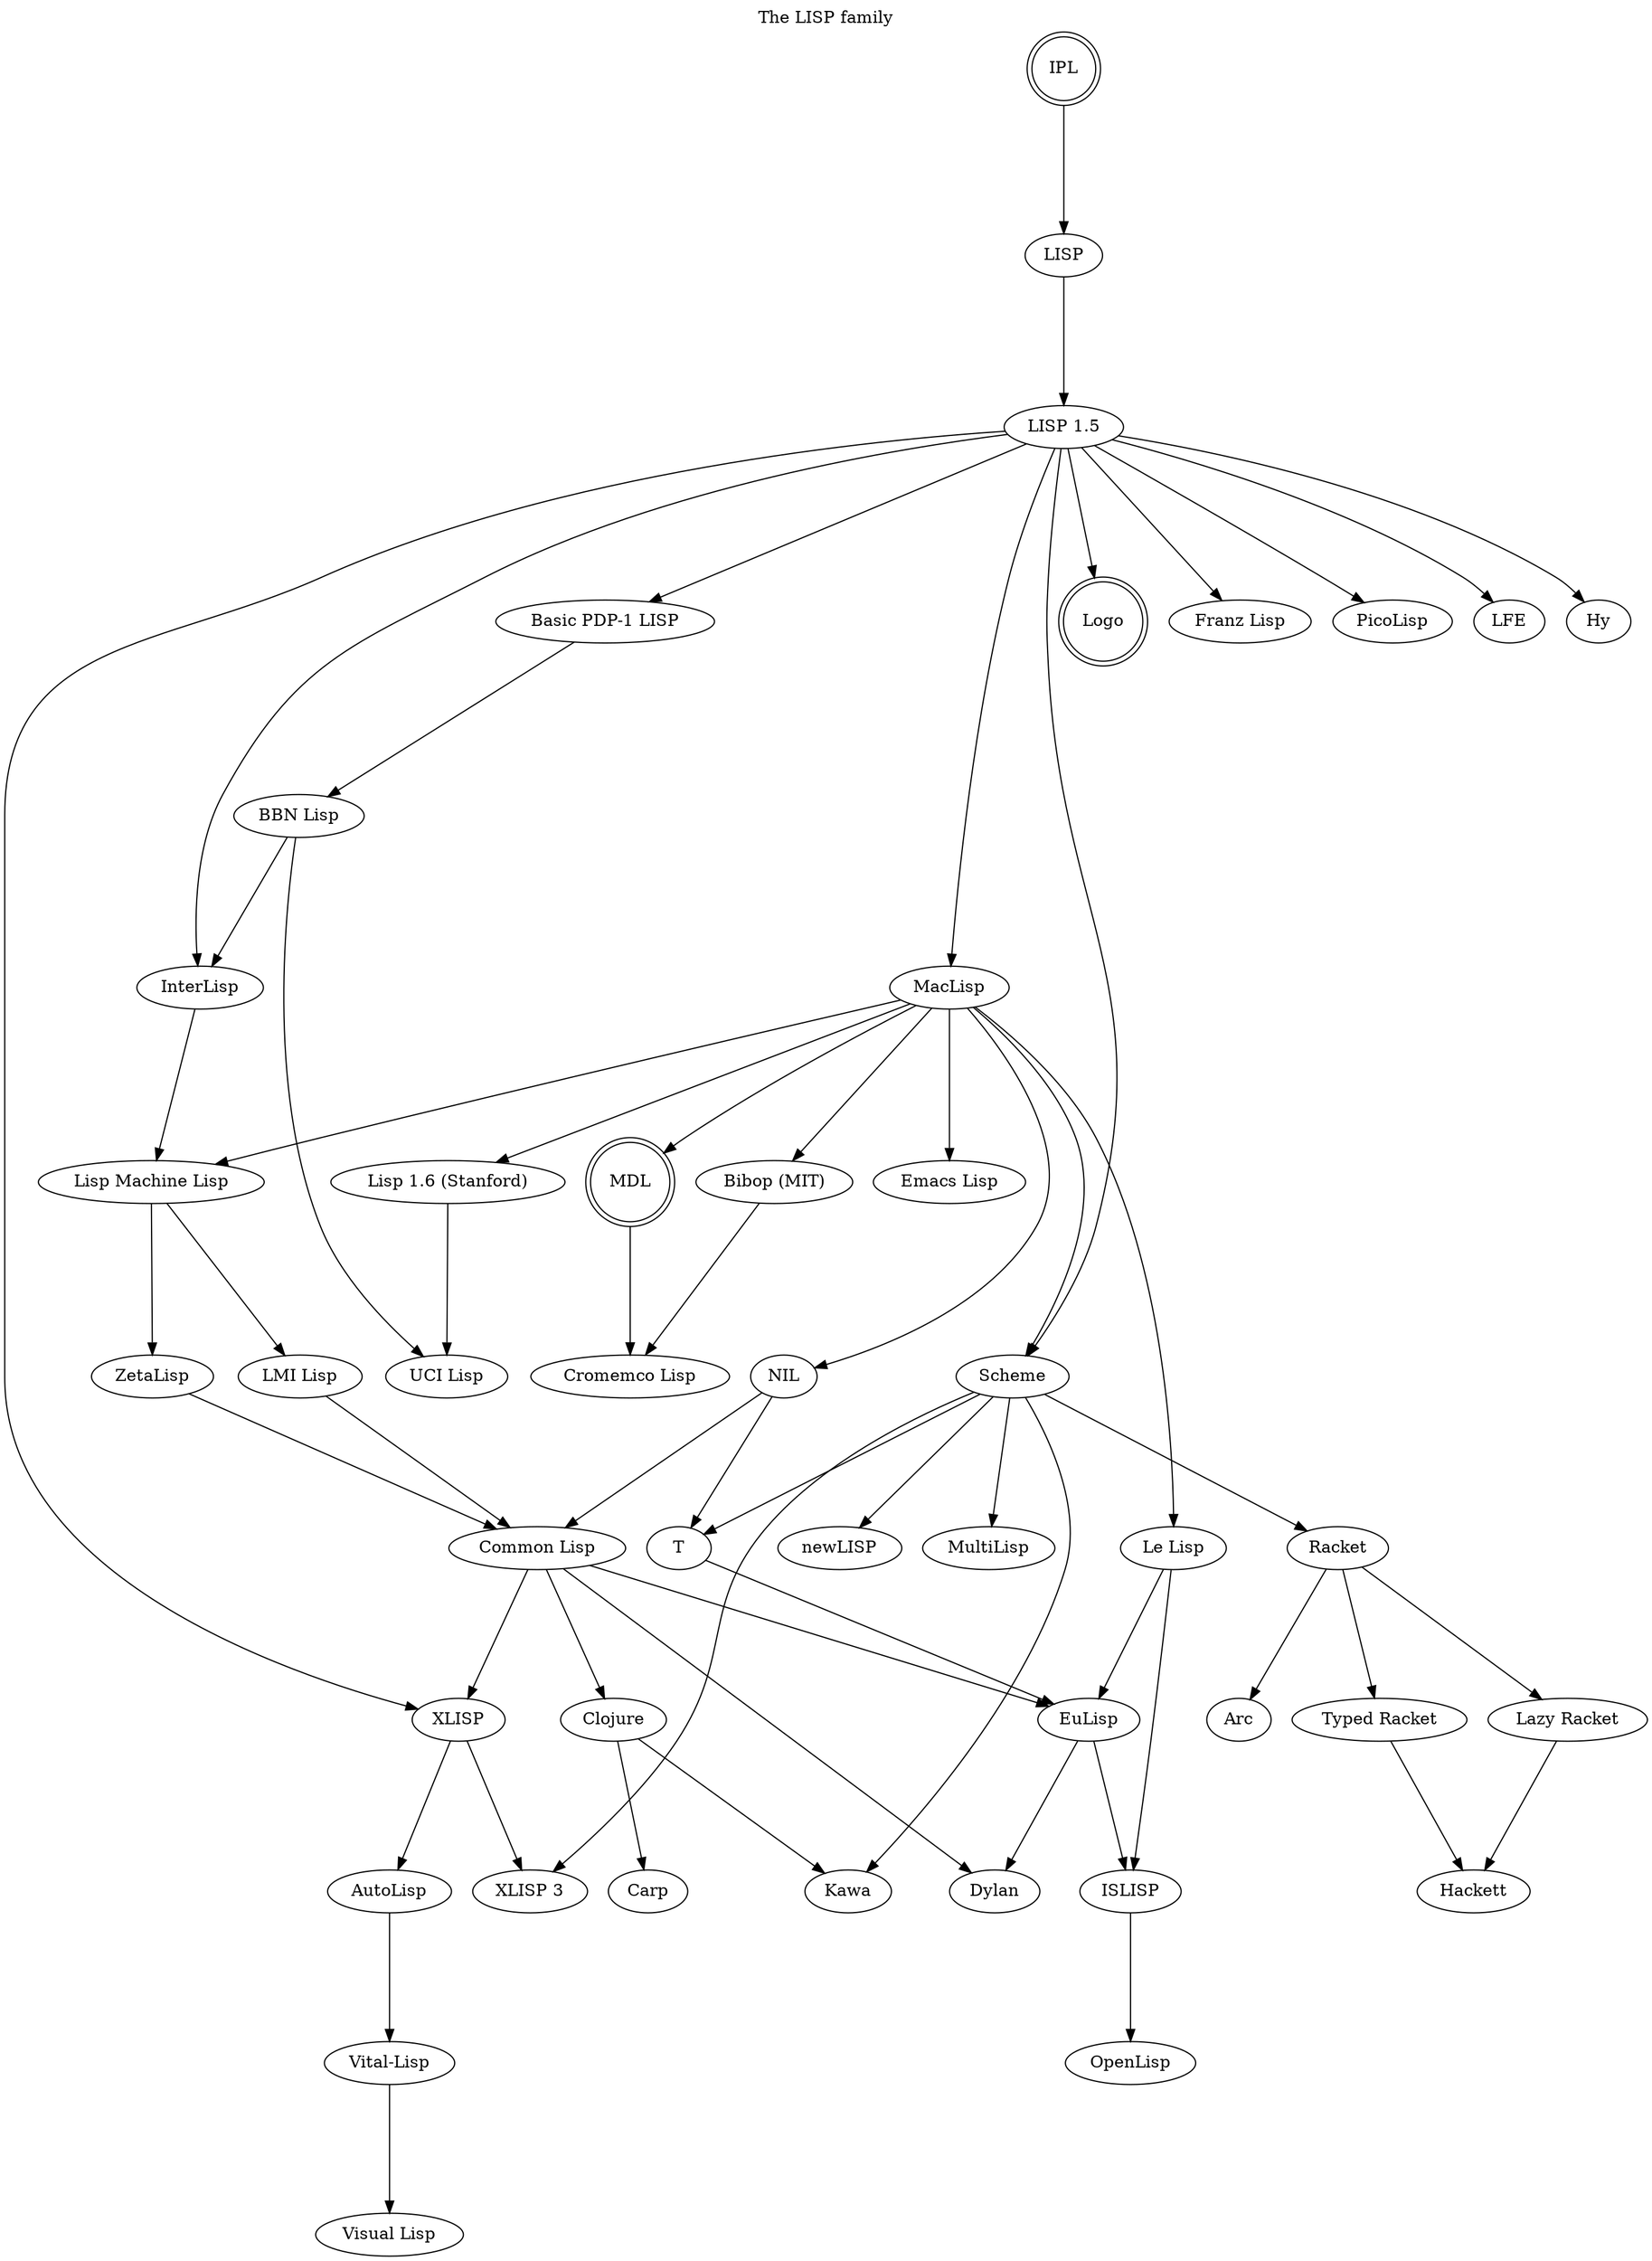 # -*- graphviz-dot -*-
digraph FP
{
	graph[ranksep=1.5,
	      ratio="expand",
	      concentrate=false,
	      rank=new,
	      constraint=true,
	      label="The LISP family",
	      labelloc=t,
	      splines=true];

	// Entry and exit nodes from/into other languages are doublecircle formatted.
	// Any changes should render on http://www.webgraphviz.com

	"IPL" -> "LISP";
	"IPL" [shape = doublecircle];
	"LISP" -> "LISP 1.5";
	"LISP 1.5" -> "InterLisp";
	"LISP 1.5" -> "MacLisp";
	"LISP 1.5" -> "Basic PDP-1 LISP";
	"MacLisp" -> "Lisp Machine Lisp";
	"MacLisp" -> "Bibop (MIT)";
	"MacLisp" -> "Lisp 1.6 (Stanford)";
	"Lisp 1.6 (Stanford)" -> "UCI Lisp";
	"Basic PDP-1 LISP" -> "BBN Lisp";
	"BBN Lisp" -> "UCI Lisp";
	"BBN Lisp" -> "InterLisp";
	"InterLisp" -> "Lisp Machine Lisp";
	"Lisp Machine Lisp" -> "ZetaLisp";
	"Lisp Machine Lisp" -> "LMI Lisp";
	"ZetaLisp" -> "Common Lisp";
	"LMI Lisp" -> "Common Lisp";
	"MacLisp" -> "Scheme" -> "MultiLisp";
	"MacLisp" -> "MDL";
	"MDL" -> "Cromemco Lisp";
	"MDL" [shape = doublecircle];
	"Bibop (MIT)" -> "Cromemco Lisp";
	"LISP 1.5" -> "XLISP" -> "AutoLisp" -> "Vital-Lisp";
	"Vital-Lisp" -> "Visual Lisp";
	"Common Lisp" -> "XLISP" -> "XLISP 3";
	"Scheme" -> "XLISP 3";
	"MacLisp" -> "Emacs Lisp";
	"MacLisp" -> "NIL" -> "Common Lisp" -> "Dylan";
	"NIL" -> "T";
	"Scheme" -> "Kawa";
	"Common Lisp" -> "Clojure" -> "Kawa";
	"Scheme" -> "newLISP";
	"LISP 1.5" -> "Logo";
	"Logo" [shape = doublecircle];
	"LISP 1.5" -> "Franz Lisp";
	"LISP 1.5" -> "Scheme" -> "T";
	"LISP 1.5" -> "PicoLisp";
	"LISP 1.5" -> "LFE";
	"LISP 1.5" -> "Hy";
	"Scheme" -> "Racket" -> "Arc";
	"Racket" -> "Typed Racket" -> "Hackett";
	"Racket" -> "Lazy Racket" -> "Hackett";
	"Clojure" -> "Carp";
	"MacLisp" -> "Le Lisp" -> "EuLisp";
	"Le Lisp" -> "ISLISP";
	"Common Lisp" -> "EuLisp" -> "Dylan";
	"T" -> "EuLisp" -> "ISLISP" -> "OpenLisp";
}
